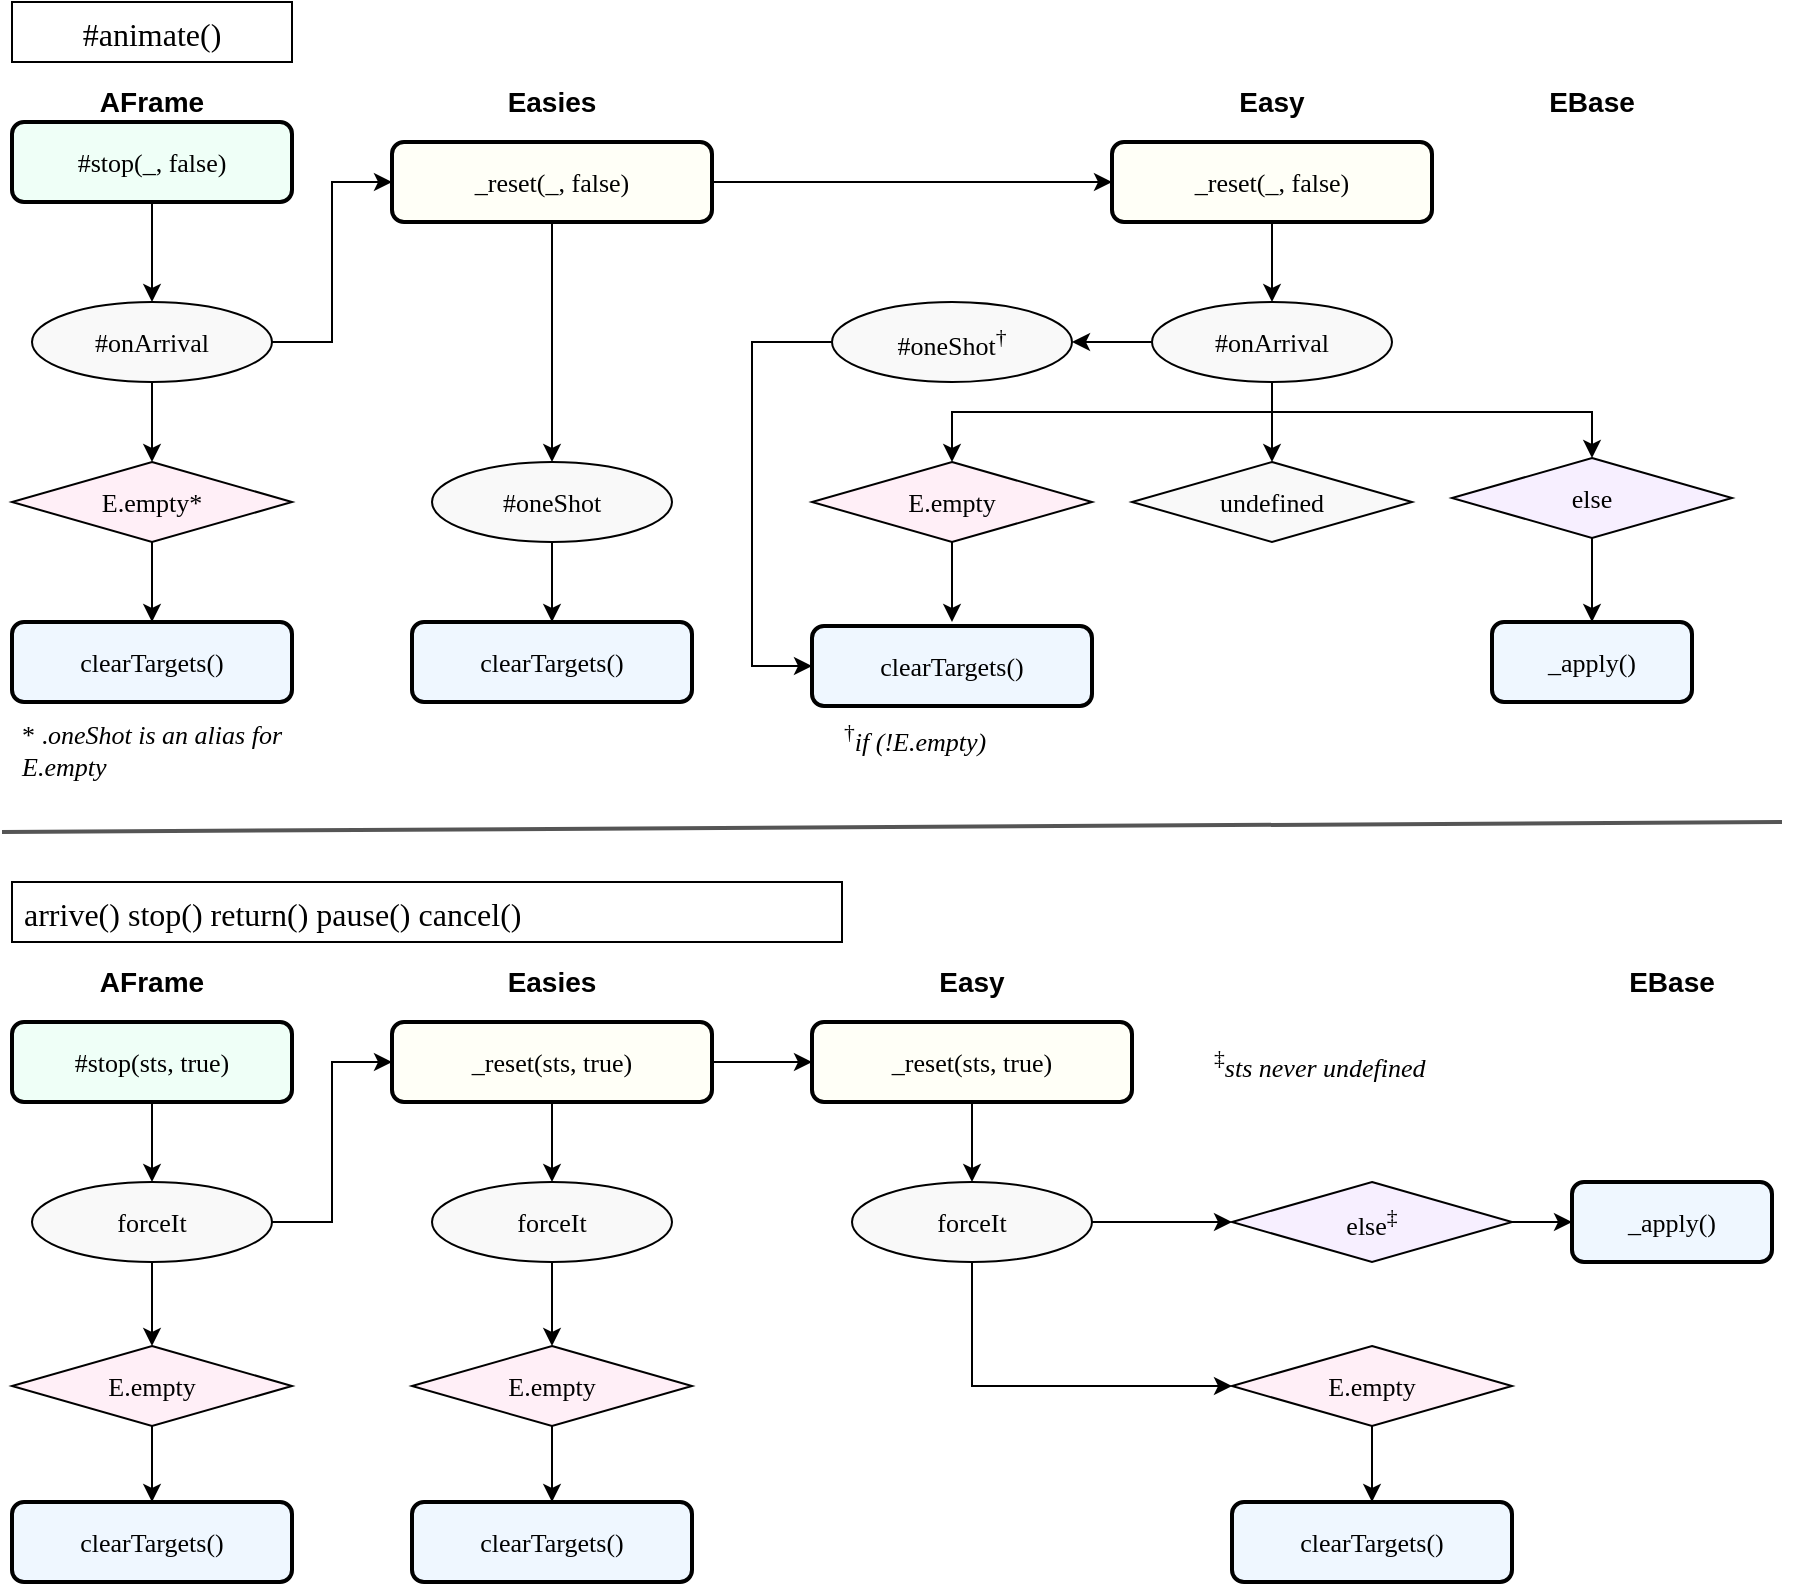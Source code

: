 <mxfile version="24.2.5" type="device">
  <diagram name="Page-1" id="W-ftj75Ew0wtwy_7PWKf">
    <mxGraphModel dx="1886" dy="918" grid="1" gridSize="10" guides="1" tooltips="1" connect="1" arrows="1" fold="1" page="1" pageScale="1" pageWidth="1100" pageHeight="850" math="0" shadow="0">
      <root>
        <mxCell id="0" />
        <mxCell id="1" parent="0" />
        <mxCell id="b7XEcmBlK1YNF0NkJtcS-23" style="edgeStyle=orthogonalEdgeStyle;rounded=0;orthogonalLoop=1;jettySize=auto;html=1;exitX=0.5;exitY=1;exitDx=0;exitDy=0;entryX=0.5;entryY=0;entryDx=0;entryDy=0;" parent="1" source="b7XEcmBlK1YNF0NkJtcS-2" target="b7XEcmBlK1YNF0NkJtcS-31" edge="1">
          <mxGeometry relative="1" as="geometry">
            <mxPoint x="280" y="162" as="targetPoint" />
          </mxGeometry>
        </mxCell>
        <mxCell id="b7XEcmBlK1YNF0NkJtcS-103" style="edgeStyle=orthogonalEdgeStyle;rounded=0;orthogonalLoop=1;jettySize=auto;html=1;exitX=1;exitY=0.5;exitDx=0;exitDy=0;entryX=0;entryY=0.5;entryDx=0;entryDy=0;" parent="1" source="b7XEcmBlK1YNF0NkJtcS-2" target="b7XEcmBlK1YNF0NkJtcS-24" edge="1">
          <mxGeometry relative="1" as="geometry" />
        </mxCell>
        <mxCell id="b7XEcmBlK1YNF0NkJtcS-2" value="_reset(_, false)" style="rounded=1;whiteSpace=wrap;html=1;fontFamily=Lucida Console;fontSize=13;fontStyle=0;strokeWidth=2;fillColor=#FFFFF7;" parent="1" vertex="1">
          <mxGeometry x="200" y="80" width="160" height="40" as="geometry" />
        </mxCell>
        <mxCell id="b7XEcmBlK1YNF0NkJtcS-6" value="AFrame" style="text;html=1;align=center;verticalAlign=middle;whiteSpace=wrap;rounded=0;fontSize=14;fontStyle=1" parent="1" vertex="1">
          <mxGeometry x="20" y="50" width="120" height="20" as="geometry" />
        </mxCell>
        <mxCell id="b7XEcmBlK1YNF0NkJtcS-9" value="Easies" style="text;html=1;align=center;verticalAlign=middle;whiteSpace=wrap;rounded=0;fontSize=14;fontStyle=1" parent="1" vertex="1">
          <mxGeometry x="220" y="50" width="120" height="20" as="geometry" />
        </mxCell>
        <mxCell id="b7XEcmBlK1YNF0NkJtcS-12" value="Easy" style="text;html=1;align=center;verticalAlign=middle;whiteSpace=wrap;rounded=0;fontSize=14;fontStyle=1" parent="1" vertex="1">
          <mxGeometry x="580" y="50" width="120" height="20" as="geometry" />
        </mxCell>
        <mxCell id="b7XEcmBlK1YNF0NkJtcS-15" value="EBase" style="text;html=1;align=center;verticalAlign=middle;whiteSpace=wrap;rounded=0;fontSize=14;fontStyle=1" parent="1" vertex="1">
          <mxGeometry x="740" y="50" width="120" height="20" as="geometry" />
        </mxCell>
        <mxCell id="b7XEcmBlK1YNF0NkJtcS-21" style="edgeStyle=orthogonalEdgeStyle;rounded=0;orthogonalLoop=1;jettySize=auto;html=1;exitX=1;exitY=0.5;exitDx=0;exitDy=0;entryX=0;entryY=0.5;entryDx=0;entryDy=0;" parent="1" source="b7XEcmBlK1YNF0NkJtcS-17" target="b7XEcmBlK1YNF0NkJtcS-2" edge="1">
          <mxGeometry relative="1" as="geometry" />
        </mxCell>
        <mxCell id="b7XEcmBlK1YNF0NkJtcS-142" style="edgeStyle=orthogonalEdgeStyle;rounded=0;orthogonalLoop=1;jettySize=auto;html=1;exitX=0.5;exitY=1;exitDx=0;exitDy=0;entryX=0.5;entryY=0;entryDx=0;entryDy=0;" parent="1" source="b7XEcmBlK1YNF0NkJtcS-17" target="b7XEcmBlK1YNF0NkJtcS-139" edge="1">
          <mxGeometry relative="1" as="geometry" />
        </mxCell>
        <mxCell id="b7XEcmBlK1YNF0NkJtcS-17" value="#&lt;span style=&quot;background-color: initial;&quot;&gt;onArrival&lt;/span&gt;" style="ellipse;whiteSpace=wrap;html=1;fontFamily=Lucida Console;fontSize=13;strokeWidth=1;fillColor=#f9f9f9;" parent="1" vertex="1">
          <mxGeometry x="20" y="160" width="120" height="40" as="geometry" />
        </mxCell>
        <mxCell id="b7XEcmBlK1YNF0NkJtcS-28" style="edgeStyle=orthogonalEdgeStyle;rounded=0;orthogonalLoop=1;jettySize=auto;html=1;exitX=0.5;exitY=1;exitDx=0;exitDy=0;entryX=0.5;entryY=0;entryDx=0;entryDy=0;" parent="1" source="b7XEcmBlK1YNF0NkJtcS-24" target="b7XEcmBlK1YNF0NkJtcS-26" edge="1">
          <mxGeometry relative="1" as="geometry" />
        </mxCell>
        <mxCell id="b7XEcmBlK1YNF0NkJtcS-24" value="_reset(_, false)" style="rounded=1;whiteSpace=wrap;html=1;fontFamily=Lucida Console;fontSize=13;fontStyle=0;strokeWidth=2;fillColor=#FFFFF7;" parent="1" vertex="1">
          <mxGeometry x="560" y="80" width="160" height="40" as="geometry" />
        </mxCell>
        <mxCell id="dWusE8W-rmLL4rM88wnJ-5" style="edgeStyle=orthogonalEdgeStyle;rounded=0;orthogonalLoop=1;jettySize=auto;html=1;exitX=0.5;exitY=1;exitDx=0;exitDy=0;entryX=0.5;entryY=0;entryDx=0;entryDy=0;" edge="1" parent="1" source="b7XEcmBlK1YNF0NkJtcS-26" target="b7XEcmBlK1YNF0NkJtcS-126">
          <mxGeometry relative="1" as="geometry" />
        </mxCell>
        <mxCell id="dWusE8W-rmLL4rM88wnJ-6" style="edgeStyle=orthogonalEdgeStyle;rounded=0;orthogonalLoop=1;jettySize=auto;html=1;exitX=0.5;exitY=1;exitDx=0;exitDy=0;entryX=0.5;entryY=0;entryDx=0;entryDy=0;" edge="1" parent="1" source="b7XEcmBlK1YNF0NkJtcS-26" target="b7XEcmBlK1YNF0NkJtcS-131">
          <mxGeometry relative="1" as="geometry">
            <Array as="points">
              <mxPoint x="640" y="215" />
              <mxPoint x="480" y="215" />
            </Array>
          </mxGeometry>
        </mxCell>
        <mxCell id="dWusE8W-rmLL4rM88wnJ-9" style="edgeStyle=orthogonalEdgeStyle;rounded=0;orthogonalLoop=1;jettySize=auto;html=1;exitX=0;exitY=0.5;exitDx=0;exitDy=0;entryX=1;entryY=0.5;entryDx=0;entryDy=0;" edge="1" parent="1" source="b7XEcmBlK1YNF0NkJtcS-26" target="b7XEcmBlK1YNF0NkJtcS-35">
          <mxGeometry relative="1" as="geometry" />
        </mxCell>
        <mxCell id="b7XEcmBlK1YNF0NkJtcS-26" value="#&lt;span style=&quot;background-color: initial;&quot;&gt;onArrival&lt;/span&gt;" style="ellipse;whiteSpace=wrap;html=1;fontFamily=Lucida Console;fontSize=13;strokeWidth=1;fillColor=#f9f9f9;" parent="1" vertex="1">
          <mxGeometry x="580" y="160" width="120" height="40" as="geometry" />
        </mxCell>
        <mxCell id="b7XEcmBlK1YNF0NkJtcS-34" style="edgeStyle=orthogonalEdgeStyle;rounded=0;orthogonalLoop=1;jettySize=auto;html=1;exitX=0.5;exitY=1;exitDx=0;exitDy=0;entryX=0.5;entryY=0;entryDx=0;entryDy=0;" parent="1" source="b7XEcmBlK1YNF0NkJtcS-31" target="b7XEcmBlK1YNF0NkJtcS-32" edge="1">
          <mxGeometry relative="1" as="geometry" />
        </mxCell>
        <mxCell id="b7XEcmBlK1YNF0NkJtcS-31" value="#oneShot" style="ellipse;whiteSpace=wrap;html=1;fontFamily=Lucida Console;fontSize=13;strokeWidth=1;fillColor=#f9f9f9;" parent="1" vertex="1">
          <mxGeometry x="220" y="240" width="120" height="40" as="geometry" />
        </mxCell>
        <mxCell id="b7XEcmBlK1YNF0NkJtcS-32" value="clearTargets()" style="rounded=1;whiteSpace=wrap;html=1;fontFamily=Lucida Console;fontSize=13;fontStyle=0;strokeWidth=2;fillColor=#eff7ff;" parent="1" vertex="1">
          <mxGeometry x="210" y="320" width="140" height="40" as="geometry" />
        </mxCell>
        <mxCell id="dWusE8W-rmLL4rM88wnJ-2" style="edgeStyle=orthogonalEdgeStyle;rounded=0;orthogonalLoop=1;jettySize=auto;html=1;exitX=0;exitY=0.5;exitDx=0;exitDy=0;entryX=0;entryY=0.5;entryDx=0;entryDy=0;" edge="1" parent="1" source="b7XEcmBlK1YNF0NkJtcS-35" target="b7XEcmBlK1YNF0NkJtcS-36">
          <mxGeometry relative="1" as="geometry">
            <Array as="points">
              <mxPoint x="380" y="180" />
              <mxPoint x="380" y="342" />
            </Array>
          </mxGeometry>
        </mxCell>
        <mxCell id="b7XEcmBlK1YNF0NkJtcS-35" value="#&lt;span style=&quot;background-color: initial;&quot;&gt;oneShot&lt;/span&gt;&lt;sup&gt;†&lt;/sup&gt;" style="ellipse;whiteSpace=wrap;html=1;fontFamily=Lucida Console;fontSize=13;strokeWidth=1;fillColor=#f9f9f9;" parent="1" vertex="1">
          <mxGeometry x="420" y="160" width="120" height="40" as="geometry" />
        </mxCell>
        <mxCell id="b7XEcmBlK1YNF0NkJtcS-36" value="clearTargets()" style="rounded=1;whiteSpace=wrap;html=1;fontFamily=Lucida Console;fontSize=13;fontStyle=0;strokeWidth=2;fillColor=#eff7ff;" parent="1" vertex="1">
          <mxGeometry x="410" y="322" width="140" height="40" as="geometry" />
        </mxCell>
        <mxCell id="b7XEcmBlK1YNF0NkJtcS-40" value="clearTargets()" style="rounded=1;whiteSpace=wrap;html=1;fontFamily=Lucida Console;fontSize=13;fontStyle=0;strokeWidth=2;fillColor=#eff7ff;" parent="1" vertex="1">
          <mxGeometry x="10" y="320" width="140" height="40" as="geometry" />
        </mxCell>
        <mxCell id="b7XEcmBlK1YNF0NkJtcS-43" style="edgeStyle=orthogonalEdgeStyle;rounded=0;orthogonalLoop=1;jettySize=auto;html=1;exitX=0.5;exitY=1;exitDx=0;exitDy=0;" parent="1" source="b7XEcmBlK1YNF0NkJtcS-44" target="b7XEcmBlK1YNF0NkJtcS-50" edge="1">
          <mxGeometry relative="1" as="geometry" />
        </mxCell>
        <mxCell id="b7XEcmBlK1YNF0NkJtcS-105" style="edgeStyle=orthogonalEdgeStyle;rounded=0;orthogonalLoop=1;jettySize=auto;html=1;exitX=1;exitY=0.5;exitDx=0;exitDy=0;entryX=0;entryY=0.5;entryDx=0;entryDy=0;" parent="1" source="b7XEcmBlK1YNF0NkJtcS-44" target="b7XEcmBlK1YNF0NkJtcS-52" edge="1">
          <mxGeometry relative="1" as="geometry" />
        </mxCell>
        <mxCell id="b7XEcmBlK1YNF0NkJtcS-44" value="_reset(sts, true)" style="rounded=1;whiteSpace=wrap;html=1;fontFamily=Lucida Console;fontSize=13;fontStyle=0;strokeWidth=2;fillColor=#FFFFF7;" parent="1" vertex="1">
          <mxGeometry x="200" y="520" width="160" height="40" as="geometry" />
        </mxCell>
        <mxCell id="b7XEcmBlK1YNF0NkJtcS-45" style="edgeStyle=orthogonalEdgeStyle;rounded=0;orthogonalLoop=1;jettySize=auto;html=1;exitX=1;exitY=0.5;exitDx=0;exitDy=0;entryX=0;entryY=0.5;entryDx=0;entryDy=0;" parent="1" source="b7XEcmBlK1YNF0NkJtcS-47" target="b7XEcmBlK1YNF0NkJtcS-44" edge="1">
          <mxGeometry relative="1" as="geometry" />
        </mxCell>
        <mxCell id="b7XEcmBlK1YNF0NkJtcS-150" style="edgeStyle=orthogonalEdgeStyle;rounded=0;orthogonalLoop=1;jettySize=auto;html=1;exitX=0.5;exitY=1;exitDx=0;exitDy=0;entryX=0.5;entryY=0;entryDx=0;entryDy=0;" parent="1" source="b7XEcmBlK1YNF0NkJtcS-47" target="b7XEcmBlK1YNF0NkJtcS-149" edge="1">
          <mxGeometry relative="1" as="geometry" />
        </mxCell>
        <mxCell id="b7XEcmBlK1YNF0NkJtcS-47" value="forceIt" style="ellipse;whiteSpace=wrap;html=1;fontFamily=Lucida Console;fontSize=13;strokeWidth=1;fillColor=#f9f9f9;" parent="1" vertex="1">
          <mxGeometry x="20" y="600" width="120" height="40" as="geometry" />
        </mxCell>
        <mxCell id="b7XEcmBlK1YNF0NkJtcS-153" style="edgeStyle=orthogonalEdgeStyle;rounded=0;orthogonalLoop=1;jettySize=auto;html=1;exitX=0.5;exitY=1;exitDx=0;exitDy=0;" parent="1" source="b7XEcmBlK1YNF0NkJtcS-50" target="b7XEcmBlK1YNF0NkJtcS-152" edge="1">
          <mxGeometry relative="1" as="geometry" />
        </mxCell>
        <mxCell id="b7XEcmBlK1YNF0NkJtcS-50" value="forceIt" style="ellipse;whiteSpace=wrap;html=1;fontFamily=Lucida Console;fontSize=13;strokeWidth=1;fillColor=#f9f9f9;" parent="1" vertex="1">
          <mxGeometry x="220" y="600" width="120" height="40" as="geometry" />
        </mxCell>
        <mxCell id="b7XEcmBlK1YNF0NkJtcS-51" style="edgeStyle=orthogonalEdgeStyle;rounded=0;orthogonalLoop=1;jettySize=auto;html=1;exitX=0.5;exitY=1;exitDx=0;exitDy=0;entryX=0.5;entryY=0;entryDx=0;entryDy=0;" parent="1" source="b7XEcmBlK1YNF0NkJtcS-52" target="b7XEcmBlK1YNF0NkJtcS-55" edge="1">
          <mxGeometry relative="1" as="geometry" />
        </mxCell>
        <mxCell id="b7XEcmBlK1YNF0NkJtcS-52" value="_reset(sts, true)" style="rounded=1;whiteSpace=wrap;html=1;fontFamily=Lucida Console;fontSize=13;fontStyle=0;strokeWidth=2;fillColor=#FFFFF7;" parent="1" vertex="1">
          <mxGeometry x="410" y="520" width="160" height="40" as="geometry" />
        </mxCell>
        <mxCell id="b7XEcmBlK1YNF0NkJtcS-145" style="edgeStyle=orthogonalEdgeStyle;rounded=0;orthogonalLoop=1;jettySize=auto;html=1;exitX=0.5;exitY=1;exitDx=0;exitDy=0;entryX=0;entryY=0.5;entryDx=0;entryDy=0;" parent="1" source="b7XEcmBlK1YNF0NkJtcS-55" target="b7XEcmBlK1YNF0NkJtcS-143" edge="1">
          <mxGeometry relative="1" as="geometry" />
        </mxCell>
        <mxCell id="b7XEcmBlK1YNF0NkJtcS-147" style="edgeStyle=orthogonalEdgeStyle;rounded=0;orthogonalLoop=1;jettySize=auto;html=1;exitX=1;exitY=0.5;exitDx=0;exitDy=0;entryX=0;entryY=0.5;entryDx=0;entryDy=0;" parent="1" source="b7XEcmBlK1YNF0NkJtcS-55" target="b7XEcmBlK1YNF0NkJtcS-146" edge="1">
          <mxGeometry relative="1" as="geometry" />
        </mxCell>
        <mxCell id="b7XEcmBlK1YNF0NkJtcS-55" value="forceIt" style="ellipse;whiteSpace=wrap;html=1;fontFamily=Lucida Console;fontSize=13;strokeWidth=1;fillColor=#f9f9f9;" parent="1" vertex="1">
          <mxGeometry x="430" y="600" width="120" height="40" as="geometry" />
        </mxCell>
        <mxCell id="b7XEcmBlK1YNF0NkJtcS-59" value="clearTargets()" style="rounded=1;whiteSpace=wrap;html=1;fontFamily=Lucida Console;fontSize=13;fontStyle=0;strokeWidth=2;fillColor=#eff7ff;" parent="1" vertex="1">
          <mxGeometry x="210" y="760" width="140" height="40" as="geometry" />
        </mxCell>
        <mxCell id="b7XEcmBlK1YNF0NkJtcS-62" value="clearTargets()" style="rounded=1;whiteSpace=wrap;html=1;fontFamily=Lucida Console;fontSize=13;fontStyle=0;strokeWidth=2;fillColor=#eff7ff;" parent="1" vertex="1">
          <mxGeometry x="620" y="760" width="140" height="40" as="geometry" />
        </mxCell>
        <mxCell id="b7XEcmBlK1YNF0NkJtcS-65" value="clearTargets()" style="rounded=1;whiteSpace=wrap;html=1;fontFamily=Lucida Console;fontSize=13;fontStyle=0;strokeWidth=2;fillColor=#eff7ff;" parent="1" vertex="1">
          <mxGeometry x="10" y="760" width="140" height="40" as="geometry" />
        </mxCell>
        <mxCell id="b7XEcmBlK1YNF0NkJtcS-69" value="_apply()" style="rounded=1;whiteSpace=wrap;html=1;fontFamily=Lucida Console;fontSize=13;fontStyle=0;strokeWidth=2;fillColor=#eff7ff;" parent="1" vertex="1">
          <mxGeometry x="750" y="320" width="100" height="40" as="geometry" />
        </mxCell>
        <mxCell id="b7XEcmBlK1YNF0NkJtcS-77" value="_apply()" style="rounded=1;whiteSpace=wrap;html=1;fontFamily=Lucida Console;fontSize=13;fontStyle=0;strokeWidth=2;fillColor=#eff7ff;" parent="1" vertex="1">
          <mxGeometry x="790" y="600" width="100" height="40" as="geometry" />
        </mxCell>
        <mxCell id="b7XEcmBlK1YNF0NkJtcS-84" value="AFrame" style="text;html=1;align=center;verticalAlign=middle;whiteSpace=wrap;rounded=0;fontSize=14;fontStyle=1" parent="1" vertex="1">
          <mxGeometry x="20" y="490" width="120" height="20" as="geometry" />
        </mxCell>
        <mxCell id="b7XEcmBlK1YNF0NkJtcS-85" value="Easies" style="text;html=1;align=center;verticalAlign=middle;whiteSpace=wrap;rounded=0;fontSize=14;fontStyle=1" parent="1" vertex="1">
          <mxGeometry x="220" y="490" width="120" height="20" as="geometry" />
        </mxCell>
        <mxCell id="b7XEcmBlK1YNF0NkJtcS-86" value="Easy" style="text;html=1;align=center;verticalAlign=middle;whiteSpace=wrap;rounded=0;fontSize=14;fontStyle=1" parent="1" vertex="1">
          <mxGeometry x="430" y="490" width="120" height="20" as="geometry" />
        </mxCell>
        <mxCell id="b7XEcmBlK1YNF0NkJtcS-87" value="EBase" style="text;html=1;align=center;verticalAlign=middle;whiteSpace=wrap;rounded=0;fontSize=14;fontStyle=1" parent="1" vertex="1">
          <mxGeometry x="780" y="490" width="120" height="20" as="geometry" />
        </mxCell>
        <mxCell id="b7XEcmBlK1YNF0NkJtcS-91" value="&lt;div style=&quot;text-align: center;&quot;&gt;&lt;span style=&quot;background-color: initial; text-align: left; font-size: 13px;&quot;&gt;&lt;font face=&quot;Lucida Console&quot;&gt;&lt;sup&gt;†&lt;/sup&gt;&lt;/font&gt;&lt;/span&gt;&lt;span style=&quot;background-color: initial; font-size: 13px;&quot;&gt;&lt;font face=&quot;Lucida Console&quot;&gt;&lt;i&gt;if (!E.empty)&lt;/i&gt;&lt;/font&gt;&lt;/span&gt;&lt;/div&gt;" style="text;whiteSpace=wrap;html=1;" parent="1" vertex="1">
          <mxGeometry x="424" y="362" width="120" height="30" as="geometry" />
        </mxCell>
        <mxCell id="b7XEcmBlK1YNF0NkJtcS-98" style="edgeStyle=orthogonalEdgeStyle;rounded=0;orthogonalLoop=1;jettySize=auto;html=1;exitX=0.5;exitY=1;exitDx=0;exitDy=0;entryX=0.5;entryY=0;entryDx=0;entryDy=0;" parent="1" source="b7XEcmBlK1YNF0NkJtcS-97" target="b7XEcmBlK1YNF0NkJtcS-17" edge="1">
          <mxGeometry relative="1" as="geometry" />
        </mxCell>
        <mxCell id="b7XEcmBlK1YNF0NkJtcS-97" value="#stop(_, false)" style="rounded=1;whiteSpace=wrap;html=1;fontFamily=Lucida Console;fontSize=13;fontStyle=0;strokeWidth=2;fillColor=#Effff7;" parent="1" vertex="1">
          <mxGeometry x="10" y="70" width="140" height="40" as="geometry" />
        </mxCell>
        <mxCell id="b7XEcmBlK1YNF0NkJtcS-100" style="edgeStyle=orthogonalEdgeStyle;rounded=0;orthogonalLoop=1;jettySize=auto;html=1;exitX=0.5;exitY=1;exitDx=0;exitDy=0;entryX=0.5;entryY=0;entryDx=0;entryDy=0;" parent="1" source="b7XEcmBlK1YNF0NkJtcS-99" target="b7XEcmBlK1YNF0NkJtcS-47" edge="1">
          <mxGeometry relative="1" as="geometry" />
        </mxCell>
        <mxCell id="b7XEcmBlK1YNF0NkJtcS-99" value="#stop(sts, true)" style="rounded=1;whiteSpace=wrap;html=1;fontFamily=Lucida Console;fontSize=13;fontStyle=0;strokeWidth=2;fillColor=#Effff7;" parent="1" vertex="1">
          <mxGeometry x="10" y="520" width="140" height="40" as="geometry" />
        </mxCell>
        <mxCell id="b7XEcmBlK1YNF0NkJtcS-104" value="&lt;div style=&quot;&quot;&gt;&lt;span style=&quot;background-color: initial; font-size: 13px;&quot;&gt;&lt;font face=&quot;Lucida Console&quot;&gt;* .&lt;i&gt;oneShot is an alias for E.empty&lt;/i&gt;&lt;/font&gt;&lt;/span&gt;&lt;/div&gt;" style="text;whiteSpace=wrap;html=1;" parent="1" vertex="1">
          <mxGeometry x="13" y="362" width="137" height="50" as="geometry" />
        </mxCell>
        <mxCell id="b7XEcmBlK1YNF0NkJtcS-106" value="&lt;div style=&quot;text-align: center;&quot;&gt;&lt;span style=&quot;background-color: initial; text-align: left; font-size: 13px;&quot;&gt;&lt;font face=&quot;Lucida Console&quot;&gt;&lt;sup&gt;‡&lt;/sup&gt;&lt;/font&gt;&lt;/span&gt;&lt;span style=&quot;background-color: initial; font-size: 13px;&quot;&gt;&lt;font face=&quot;Lucida Console&quot;&gt;&lt;i&gt;sts never undefined&lt;/i&gt;&lt;/font&gt;&lt;/span&gt;&lt;/div&gt;" style="text;whiteSpace=wrap;html=1;" parent="1" vertex="1">
          <mxGeometry x="608.5" y="525" width="163" height="30" as="geometry" />
        </mxCell>
        <mxCell id="b7XEcmBlK1YNF0NkJtcS-108" value="&lt;span style=&quot;color: rgb(0, 0, 0); font-family: &amp;quot;Lucida Console&amp;quot;; font-size: 16px; font-style: normal; font-variant-ligatures: normal; font-variant-caps: normal; font-weight: 400; letter-spacing: normal; orphans: 2; text-indent: 0px; text-transform: none; widows: 2; word-spacing: 0px; -webkit-text-stroke-width: 0px; white-space: normal; text-decoration-thickness: initial; text-decoration-style: initial; text-decoration-color: initial; float: none; display: inline !important;&quot;&gt;#animate()&lt;/span&gt;" style="text;whiteSpace=wrap;html=1;fontSize=16;align=center;labelBorderColor=none;strokeColor=default;glass=0;shadow=0;rounded=0;strokeWidth=1;fillColor=default;labelBackgroundColor=default;verticalAlign=middle;spacingBottom=0;spacingTop=1;" parent="1" vertex="1">
          <mxGeometry x="10" y="10" width="140" height="30" as="geometry" />
        </mxCell>
        <mxCell id="b7XEcmBlK1YNF0NkJtcS-109" value="&lt;span style=&quot;color: rgb(0, 0, 0); font-family: &amp;quot;Lucida Console&amp;quot;; font-size: 16px; font-style: normal; font-variant-ligatures: normal; font-variant-caps: normal; font-weight: 400; letter-spacing: normal; orphans: 2; text-indent: 0px; text-transform: none; widows: 2; word-spacing: 0px; -webkit-text-stroke-width: 0px; white-space: normal; text-decoration-thickness: initial; text-decoration-style: initial; text-decoration-color: initial; float: none; display: inline !important;&quot;&gt;&amp;nbsp;arrive() stop() return() pause() cancel()&lt;/span&gt;" style="text;whiteSpace=wrap;html=1;fontSize=16;align=left;strokeColor=default;fillColor=default;labelBackgroundColor=default;verticalAlign=middle;spacingBottom=0;spacingTop=1;" parent="1" vertex="1">
          <mxGeometry x="10" y="450" width="415" height="30" as="geometry" />
        </mxCell>
        <mxCell id="b7XEcmBlK1YNF0NkJtcS-126" value="undefined" style="rhombus;whiteSpace=wrap;html=1;fontSize=13;fontFamily=Lucida Console;strokeWidth=1;fillColor=#f9f9f9;" parent="1" vertex="1">
          <mxGeometry x="570" y="240" width="140" height="40" as="geometry" />
        </mxCell>
        <mxCell id="dWusE8W-rmLL4rM88wnJ-3" style="edgeStyle=orthogonalEdgeStyle;rounded=0;orthogonalLoop=1;jettySize=auto;html=1;exitX=0.5;exitY=1;exitDx=0;exitDy=0;" edge="1" parent="1" source="b7XEcmBlK1YNF0NkJtcS-131">
          <mxGeometry relative="1" as="geometry">
            <mxPoint x="480" y="320" as="targetPoint" />
          </mxGeometry>
        </mxCell>
        <mxCell id="b7XEcmBlK1YNF0NkJtcS-131" value="E.empty" style="rhombus;whiteSpace=wrap;html=1;fontSize=13;fontFamily=Lucida Console;strokeWidth=1;fillColor=#FFEFF7;" parent="1" vertex="1">
          <mxGeometry x="410" y="240" width="140" height="40" as="geometry" />
        </mxCell>
        <mxCell id="dWusE8W-rmLL4rM88wnJ-4" style="edgeStyle=orthogonalEdgeStyle;rounded=0;orthogonalLoop=1;jettySize=auto;html=1;exitX=0.5;exitY=1;exitDx=0;exitDy=0;entryX=0.5;entryY=0;entryDx=0;entryDy=0;" edge="1" parent="1" source="b7XEcmBlK1YNF0NkJtcS-132" target="b7XEcmBlK1YNF0NkJtcS-69">
          <mxGeometry relative="1" as="geometry" />
        </mxCell>
        <mxCell id="b7XEcmBlK1YNF0NkJtcS-132" value="else" style="rhombus;whiteSpace=wrap;html=1;fontSize=13;fontFamily=Lucida Console;strokeWidth=1;fillColor=#f7efff;" parent="1" vertex="1">
          <mxGeometry x="730" y="238" width="140" height="40" as="geometry" />
        </mxCell>
        <mxCell id="b7XEcmBlK1YNF0NkJtcS-141" style="edgeStyle=orthogonalEdgeStyle;rounded=0;orthogonalLoop=1;jettySize=auto;html=1;exitX=0.5;exitY=1;exitDx=0;exitDy=0;entryX=0.5;entryY=0;entryDx=0;entryDy=0;" parent="1" source="b7XEcmBlK1YNF0NkJtcS-139" target="b7XEcmBlK1YNF0NkJtcS-40" edge="1">
          <mxGeometry relative="1" as="geometry" />
        </mxCell>
        <mxCell id="b7XEcmBlK1YNF0NkJtcS-139" value="E.empty*" style="rhombus;whiteSpace=wrap;html=1;fontSize=13;fontFamily=Lucida Console;strokeWidth=1;fillColor=#ffeff7;" parent="1" vertex="1">
          <mxGeometry x="10" y="240" width="140" height="40" as="geometry" />
        </mxCell>
        <mxCell id="b7XEcmBlK1YNF0NkJtcS-144" style="edgeStyle=orthogonalEdgeStyle;rounded=0;orthogonalLoop=1;jettySize=auto;html=1;exitX=0.5;exitY=1;exitDx=0;exitDy=0;entryX=0.5;entryY=0;entryDx=0;entryDy=0;" parent="1" source="b7XEcmBlK1YNF0NkJtcS-143" target="b7XEcmBlK1YNF0NkJtcS-62" edge="1">
          <mxGeometry relative="1" as="geometry" />
        </mxCell>
        <mxCell id="b7XEcmBlK1YNF0NkJtcS-143" value="E.empty" style="rhombus;whiteSpace=wrap;html=1;fontSize=13;fontFamily=Lucida Console;strokeWidth=1;fillColor=#FFEFF7;" parent="1" vertex="1">
          <mxGeometry x="620" y="682" width="140" height="40" as="geometry" />
        </mxCell>
        <mxCell id="b7XEcmBlK1YNF0NkJtcS-148" style="edgeStyle=orthogonalEdgeStyle;rounded=0;orthogonalLoop=1;jettySize=auto;html=1;exitX=1;exitY=0.5;exitDx=0;exitDy=0;entryX=0;entryY=0.5;entryDx=0;entryDy=0;" parent="1" source="b7XEcmBlK1YNF0NkJtcS-146" target="b7XEcmBlK1YNF0NkJtcS-77" edge="1">
          <mxGeometry relative="1" as="geometry" />
        </mxCell>
        <mxCell id="b7XEcmBlK1YNF0NkJtcS-146" value="else&lt;sup&gt;‡&lt;/sup&gt;" style="rhombus;whiteSpace=wrap;html=1;fontSize=13;fontFamily=Lucida Console;strokeWidth=1;fillColor=#f7efff;" parent="1" vertex="1">
          <mxGeometry x="620" y="600" width="140" height="40" as="geometry" />
        </mxCell>
        <mxCell id="b7XEcmBlK1YNF0NkJtcS-151" style="edgeStyle=orthogonalEdgeStyle;rounded=0;orthogonalLoop=1;jettySize=auto;html=1;exitX=0.5;exitY=1;exitDx=0;exitDy=0;entryX=0.5;entryY=0;entryDx=0;entryDy=0;" parent="1" source="b7XEcmBlK1YNF0NkJtcS-149" target="b7XEcmBlK1YNF0NkJtcS-65" edge="1">
          <mxGeometry relative="1" as="geometry" />
        </mxCell>
        <mxCell id="b7XEcmBlK1YNF0NkJtcS-149" value="E.empty" style="rhombus;whiteSpace=wrap;html=1;fontSize=13;fontFamily=Lucida Console;strokeWidth=1;fillColor=#FFEFF7;" parent="1" vertex="1">
          <mxGeometry x="10" y="682" width="140" height="40" as="geometry" />
        </mxCell>
        <mxCell id="b7XEcmBlK1YNF0NkJtcS-154" style="edgeStyle=orthogonalEdgeStyle;rounded=0;orthogonalLoop=1;jettySize=auto;html=1;exitX=0.5;exitY=1;exitDx=0;exitDy=0;entryX=0.5;entryY=0;entryDx=0;entryDy=0;" parent="1" source="b7XEcmBlK1YNF0NkJtcS-152" target="b7XEcmBlK1YNF0NkJtcS-59" edge="1">
          <mxGeometry relative="1" as="geometry" />
        </mxCell>
        <mxCell id="b7XEcmBlK1YNF0NkJtcS-152" value="E.empty" style="rhombus;whiteSpace=wrap;html=1;fontSize=13;fontFamily=Lucida Console;strokeWidth=1;fillColor=#FFEFF7;" parent="1" vertex="1">
          <mxGeometry x="210" y="682" width="140" height="40" as="geometry" />
        </mxCell>
        <mxCell id="b7XEcmBlK1YNF0NkJtcS-155" value="" style="endArrow=none;html=1;rounded=0;fontColor=#333333;strokeColor=#555555;strokeWidth=2;curved=0;endSize=0;startSize=0;startArrow=none;startFill=0;" parent="1" edge="1">
          <mxGeometry width="50" height="50" relative="1" as="geometry">
            <mxPoint x="5" y="425" as="sourcePoint" />
            <mxPoint x="895" y="420" as="targetPoint" />
          </mxGeometry>
        </mxCell>
        <mxCell id="dWusE8W-rmLL4rM88wnJ-8" style="edgeStyle=orthogonalEdgeStyle;rounded=0;orthogonalLoop=1;jettySize=auto;html=1;exitX=0.5;exitY=1;exitDx=0;exitDy=0;entryX=0.5;entryY=0;entryDx=0;entryDy=0;entryPerimeter=0;" edge="1" parent="1" source="b7XEcmBlK1YNF0NkJtcS-26" target="b7XEcmBlK1YNF0NkJtcS-132">
          <mxGeometry relative="1" as="geometry">
            <Array as="points">
              <mxPoint x="640" y="215" />
              <mxPoint x="800" y="215" />
            </Array>
          </mxGeometry>
        </mxCell>
      </root>
    </mxGraphModel>
  </diagram>
</mxfile>
